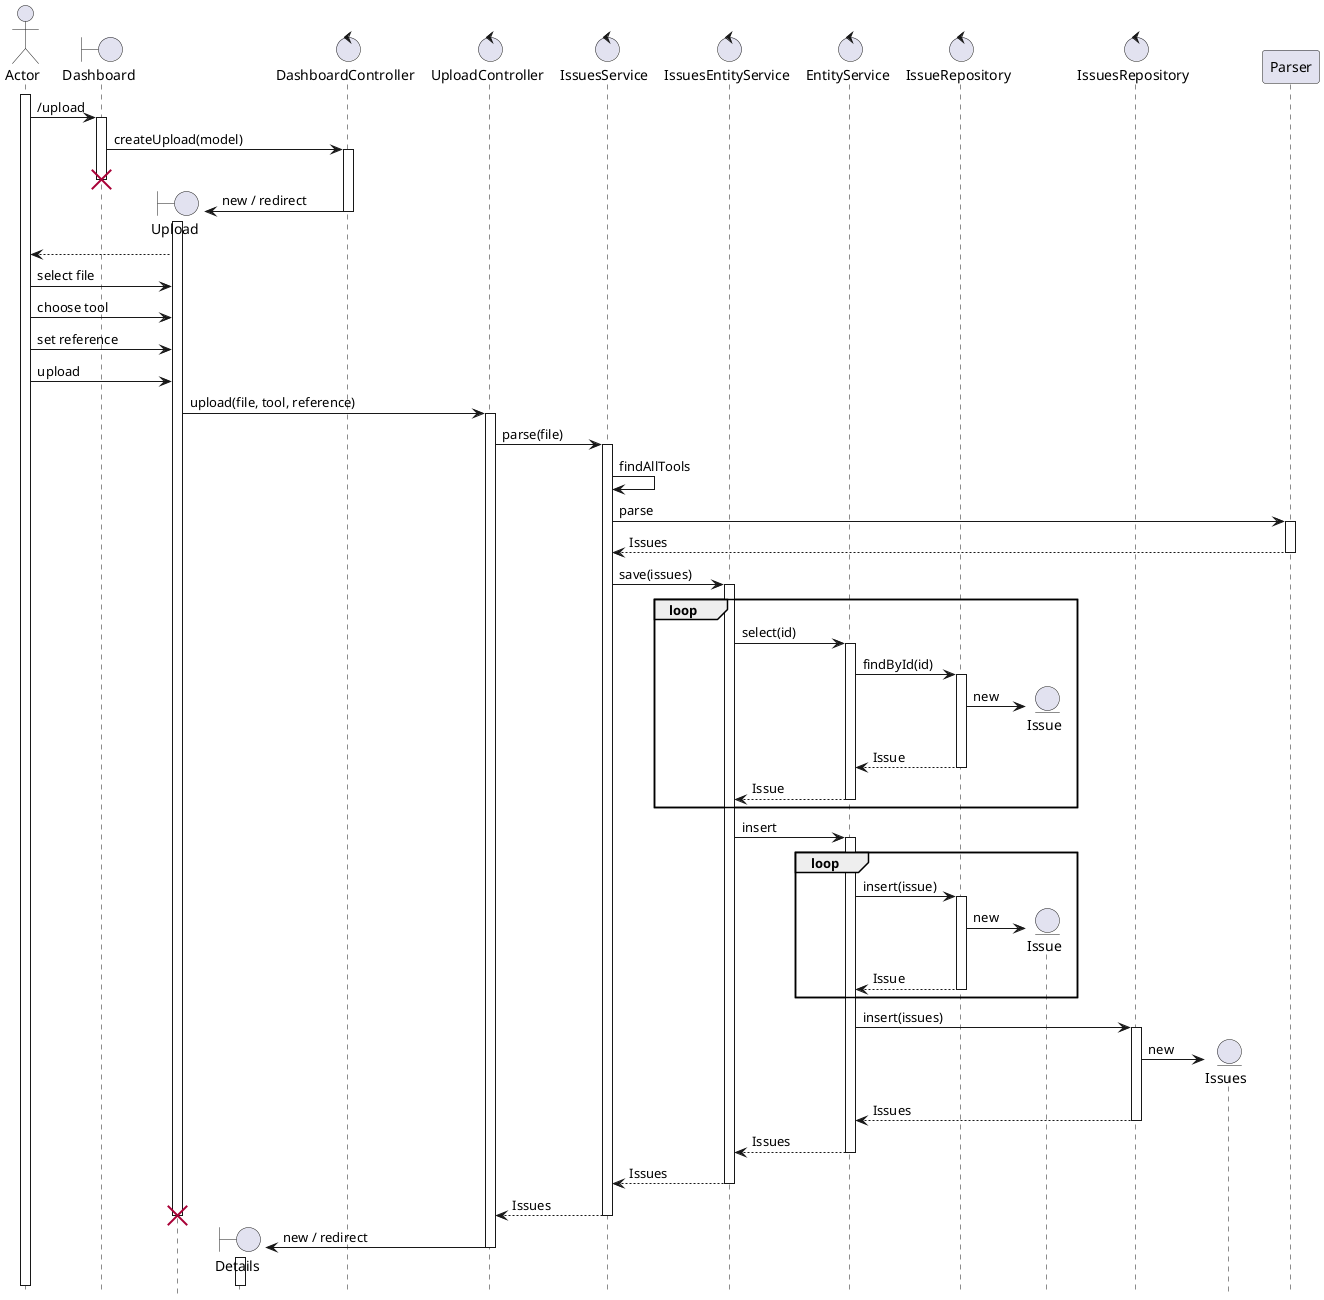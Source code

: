 @startuml

hide footbox

actor Actor
activate Actor

boundary Dashboard
boundary Upload
boundary Details

control DashboardController
control UploadController
control IssuesService
control IssuesEntityService
control EntityService
control IssueRepository
entity Issue
control IssuesRepository
entity Issues

Actor -> Dashboard: /upload
activate Dashboard

Dashboard -> DashboardController : createUpload(model)
activate DashboardController
destroy Dashboard

create Upload
DashboardController -> Upload: new / redirect
activate Upload
deactivate DashboardController

Actor <-- Upload

Actor -> Upload: select file
Actor -> Upload: choose tool
Actor -> Upload: set reference
Actor -> Upload: upload

Upload -> UploadController: upload(file, tool, reference)
activate UploadController

UploadController -> IssuesService: parse(file)
activate IssuesService
IssuesService -> IssuesService : findAllTools
IssuesService -> Parser : parse
activate Parser
IssuesService <-- Parser : Issues
deactivate Parser

IssuesService -> IssuesEntityService : save(issues)
activate IssuesEntityService

loop

    IssuesEntityService -> EntityService : select(id)
    activate EntityService
    
    EntityService -> IssueRepository : findById(id)
    activate IssueRepository
    
    create Issue
    IssueRepository -> Issue : new
    EntityService <-- IssueRepository : Issue
    deactivate IssueRepository
    
    IssuesEntityService <-- EntityService : Issue
    deactivate EntityService

end

IssuesEntityService -> EntityService : insert

activate EntityService


loop
EntityService -> IssueRepository : insert(issue)
activate IssueRepository
    
    create Issue
    IssueRepository -> Issue : new
    EntityService <-- IssueRepository : Issue
    deactivate IssueRepository
    
end

EntityService -> IssuesRepository : insert(issues)
activate IssuesRepository

create Issues
IssuesRepository -> Issues : new
EntityService <-- IssuesRepository : Issues
deactivate IssuesRepository

IssuesEntityService <-- EntityService : Issues
deactivate EntityService
IssuesService <-- IssuesEntityService : Issues
deactivate IssuesEntityService

UploadController <-- IssuesService: Issues
deactivate IssuesService

destroy Upload

create Details
UploadController -> Details: new / redirect
activate Details

deactivate UploadController


@enduml